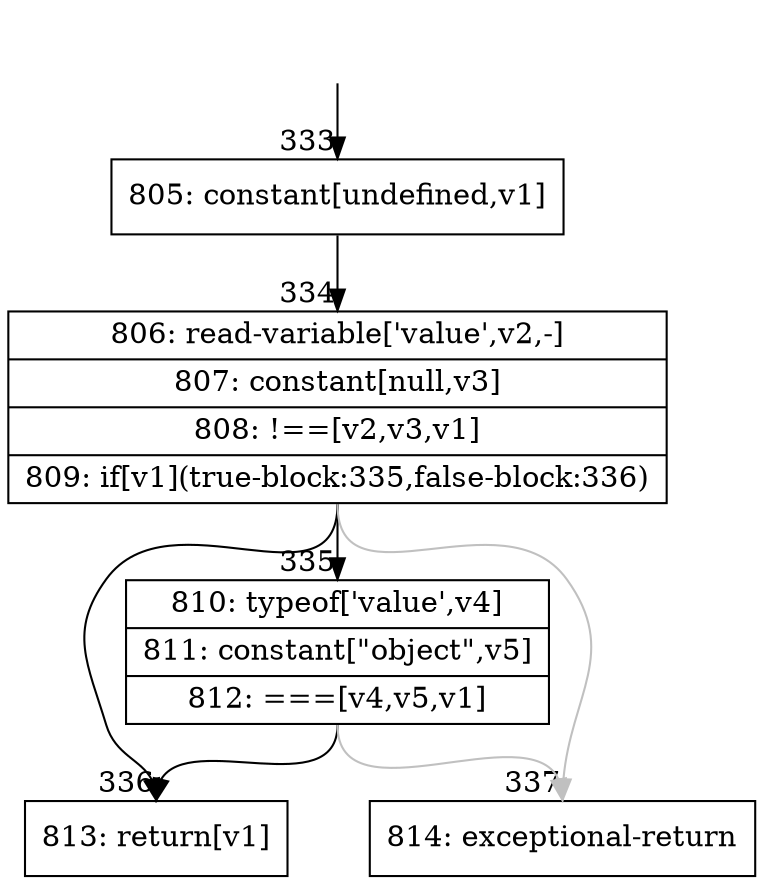 digraph {
rankdir="TD"
BB_entry30[shape=none,label=""];
BB_entry30 -> BB333 [tailport=s, headport=n, headlabel="    333"]
BB333 [shape=record label="{805: constant[undefined,v1]}" ] 
BB333 -> BB334 [tailport=s, headport=n, headlabel="      334"]
BB334 [shape=record label="{806: read-variable['value',v2,-]|807: constant[null,v3]|808: !==[v2,v3,v1]|809: if[v1](true-block:335,false-block:336)}" ] 
BB334 -> BB336 [tailport=s, headport=n, headlabel="      336"]
BB334 -> BB335 [tailport=s, headport=n, headlabel="      335"]
BB334 -> BB337 [tailport=s, headport=n, color=gray, headlabel="      337"]
BB335 [shape=record label="{810: typeof['value',v4]|811: constant[\"object\",v5]|812: ===[v4,v5,v1]}" ] 
BB335 -> BB336 [tailport=s, headport=n]
BB335 -> BB337 [tailport=s, headport=n, color=gray]
BB336 [shape=record label="{813: return[v1]}" ] 
BB337 [shape=record label="{814: exceptional-return}" ] 
//#$~ 590
}
